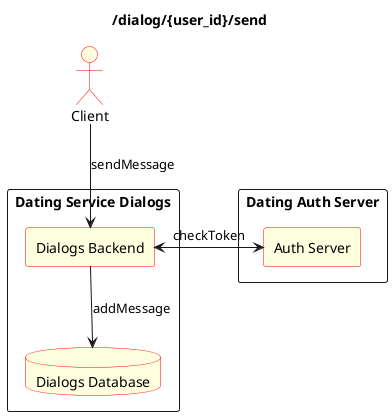 @startuml
title "/dialog/{user_id}/send"
skinparam database  {
    BorderColor Red
    BackgroundColor LightYellow
}

skinparam agent {
    BorderColor Red
    BackgroundColor LightYellow
}

skinparam collections {
    BorderColor Red
    BackgroundColor LightYellow
}
skinparam actor {
    BorderColor Red
    BackgroundColor LightYellow
}

skinparam queue {
    BorderColor Red
    BackgroundColor LightYellow
}
actor Client as client1


rectangle "Dating Auth Server" {
    agent "Auth Server" as auth_server
}

rectangle "Dating Service Dialogs" {
    agent "Dialogs Backend" as backend_dialogs
    database "Dialogs Database" as db_dialogs
}

client1 -down-> backend_dialogs: "sendMessage"
backend_dialogs <-> auth_server: "checkToken"
backend_dialogs -down->db_dialogs: "addMessage"